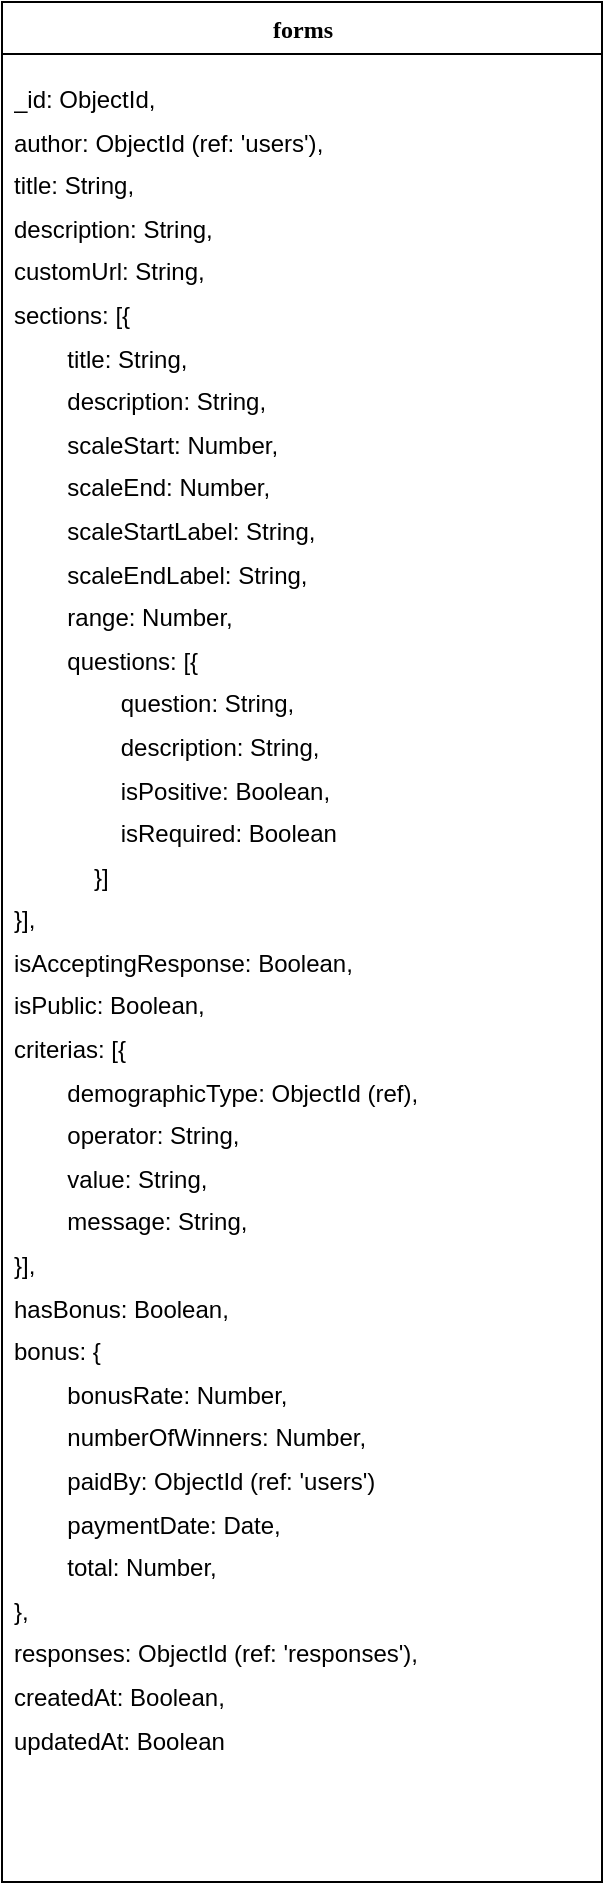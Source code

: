 <mxfile version="18.0.6" type="device"><diagram id="eoaCvppvvit7alb5Mez8" name="Page-1"><mxGraphModel dx="1008" dy="446" grid="1" gridSize="10" guides="1" tooltips="1" connect="1" arrows="1" fold="1" page="1" pageScale="1" pageWidth="850" pageHeight="1100" math="0" shadow="0"><root><mxCell id="0"/><mxCell id="1" parent="0"/><mxCell id="cNqKXNno-iUOt3f81liQ-1" value="forms" style="swimlane;html=1;fontStyle=1;align=center;verticalAlign=top;childLayout=stackLayout;horizontal=1;startSize=26;horizontalStack=0;resizeParent=1;resizeLast=0;collapsible=1;marginBottom=0;swimlaneFillColor=#ffffff;rounded=0;shadow=0;comic=0;labelBackgroundColor=none;strokeWidth=1;fillColor=none;fontFamily=Verdana;fontSize=12" parent="1" vertex="1"><mxGeometry x="150" y="210" width="300" height="940" as="geometry"/></mxCell><mxCell id="cNqKXNno-iUOt3f81liQ-2" value="&lt;p style=&quot;line-height: 0.8&quot;&gt;_id: ObjectId,&lt;/p&gt;&lt;p style=&quot;line-height: 0.8&quot;&gt;author: ObjectId (ref: 'users')&lt;span&gt;,&lt;/span&gt;&lt;/p&gt;&lt;p style=&quot;line-height: 0.8&quot;&gt;&lt;span&gt;title: String,&lt;/span&gt;&lt;/p&gt;&lt;p style=&quot;line-height: 0.8&quot;&gt;&lt;span&gt;description: String,&lt;/span&gt;&lt;/p&gt;&lt;p style=&quot;line-height: 0.8&quot;&gt;&lt;span&gt;customUrl: String,&lt;/span&gt;&lt;/p&gt;&lt;p style=&quot;line-height: 0.8&quot;&gt;&lt;span&gt;sections: [{&lt;/span&gt;&lt;/p&gt;&lt;p style=&quot;line-height: 0.8&quot;&gt;&lt;span style=&quot;background-color: initial;&quot;&gt;&lt;span style=&quot;white-space: pre;&quot;&gt;&#9;&lt;/span&gt;title: String,&lt;/span&gt;&lt;/p&gt;&lt;p style=&quot;line-height: 0.8&quot;&gt;&lt;span style=&quot;background-color: initial;&quot;&gt;&lt;span style=&quot;white-space: pre;&quot;&gt;&#9;&lt;/span&gt;description: String,&lt;/span&gt;&lt;/p&gt;&lt;p style=&quot;line-height: 0.8&quot;&gt;&lt;span style=&quot;background-color: initial;&quot;&gt;&lt;span style=&quot;white-space: pre;&quot;&gt;&#9;&lt;/span&gt;scaleStart: Number,&lt;/span&gt;&lt;/p&gt;&lt;p style=&quot;line-height: 0.8&quot;&gt;&lt;span style=&quot;background-color: initial;&quot;&gt;&lt;span style=&quot;white-space: pre;&quot;&gt;&#9;&lt;/span&gt;scaleEnd: Number,&lt;/span&gt;&lt;/p&gt;&lt;p style=&quot;line-height: 0.8&quot;&gt;&lt;span style=&quot;background-color: initial;&quot;&gt;&lt;span style=&quot;white-space: pre;&quot;&gt;&#9;&lt;/span&gt;scaleStartLabel: String,&lt;/span&gt;&lt;/p&gt;&lt;p style=&quot;line-height: 0.8&quot;&gt;&lt;span style=&quot;background-color: initial;&quot;&gt;&lt;span style=&quot;white-space: pre;&quot;&gt;&#9;&lt;/span&gt;scaleEndLabel: String,&lt;/span&gt;&lt;/p&gt;&lt;p style=&quot;line-height: 0.8&quot;&gt;&lt;span style=&quot;background-color: initial;&quot;&gt;&lt;span style=&quot;white-space: pre;&quot;&gt;&#9;&lt;/span&gt;range: Number,&lt;/span&gt;&lt;/p&gt;&lt;p style=&quot;line-height: 0.8&quot;&gt;&lt;span style=&quot;&quot;&gt;&#9;&lt;/span&gt;&lt;span style=&quot;white-space: pre;&quot;&gt;&#9;&lt;/span&gt;questions: [{&lt;/p&gt;&lt;p style=&quot;line-height: 0.8&quot;&gt;&lt;span style=&quot;background-color: initial;&quot;&gt;&lt;span style=&quot;white-space: pre;&quot;&gt;&#9;&lt;/span&gt;&lt;span style=&quot;white-space: pre;&quot;&gt;&#9;&lt;/span&gt;q&lt;/span&gt;&lt;span style=&quot;background-color: initial;&quot;&gt;uestion: String,&lt;/span&gt;&lt;/p&gt;&lt;p style=&quot;line-height: 0.8&quot;&gt;&lt;span style=&quot;background-color: initial;&quot;&gt;&lt;span style=&quot;white-space: pre;&quot;&gt;&#9;&lt;/span&gt;&lt;span style=&quot;white-space: pre;&quot;&gt;&#9;&lt;/span&gt;description: String,&lt;/span&gt;&lt;/p&gt;&lt;p style=&quot;line-height: 0.8&quot;&gt;&lt;span style=&quot;background-color: initial;&quot;&gt;&lt;span style=&quot;white-space: pre;&quot;&gt;&#9;&lt;/span&gt;&lt;span style=&quot;white-space: pre;&quot;&gt;&#9;&lt;/span&gt;isPositive: Boolean,&lt;/span&gt;&lt;/p&gt;&lt;p style=&quot;line-height: 0.8&quot;&gt;&lt;span style=&quot;background-color: initial;&quot;&gt;&lt;span style=&quot;white-space: pre;&quot;&gt;&#9;&lt;/span&gt;&lt;span style=&quot;white-space: pre;&quot;&gt;&#9;&lt;/span&gt;isRequired: Boolean&lt;/span&gt;&lt;/p&gt;&lt;blockquote style=&quot;margin: 0 0 0 40px ; border: none ; padding: 0px&quot;&gt;&lt;p style=&quot;line-height: 0.8&quot;&gt;}]&lt;/p&gt;&lt;/blockquote&gt;&lt;p style=&quot;line-height: 0.8&quot;&gt;&lt;span&gt;}],&lt;/span&gt;&lt;/p&gt;&lt;p style=&quot;line-height: 0.8&quot;&gt;&lt;span&gt;isAcceptingResponse: Boolean,&lt;/span&gt;&lt;/p&gt;&lt;p style=&quot;line-height: 0.8&quot;&gt;&lt;span&gt;isPublic: Boolean,&lt;/span&gt;&lt;/p&gt;&lt;p style=&quot;line-height: 0.8&quot;&gt;&lt;span&gt;criterias: [{&lt;/span&gt;&lt;/p&gt;&lt;p style=&quot;line-height: 0.8&quot;&gt;&lt;span&gt;&lt;span style=&quot;&quot;&gt;&#9;&lt;/span&gt;&lt;span style=&quot;white-space: pre;&quot;&gt;&#9;&lt;/span&gt;demographicType: ObjectId (ref),&lt;/span&gt;&lt;/p&gt;&lt;p style=&quot;line-height: 0.8&quot;&gt;&lt;span style=&quot;background-color: initial;&quot;&gt;&lt;span style=&quot;white-space: pre;&quot;&gt;&#9;&lt;/span&gt;&lt;/span&gt;&lt;span style=&quot;background-color: initial;&quot;&gt;operator: String,&lt;/span&gt;&lt;/p&gt;&lt;p style=&quot;line-height: 0.8&quot;&gt;&lt;span&gt;&lt;span style=&quot;&quot;&gt;&#9;&lt;/span&gt;&lt;span style=&quot;white-space: pre;&quot;&gt;&#9;&lt;/span&gt;value: String,&lt;/span&gt;&lt;/p&gt;&lt;p style=&quot;line-height: 0.8&quot;&gt;&lt;span&gt;&lt;span style=&quot;white-space: pre;&quot;&gt;&#9;&lt;/span&gt;message: String,&lt;br&gt;&lt;/span&gt;&lt;/p&gt;&lt;p style=&quot;line-height: 0.8&quot;&gt;&lt;span&gt;}],&lt;/span&gt;&lt;/p&gt;&lt;p style=&quot;line-height: 0.8&quot;&gt;&lt;span&gt;hasBonus&lt;/span&gt;&lt;span style=&quot;background-color: initial;&quot;&gt;: Boolean,&lt;/span&gt;&lt;/p&gt;&lt;p style=&quot;line-height: 0.8&quot;&gt;&lt;span&gt;bonus: {&lt;/span&gt;&lt;/p&gt;&lt;p style=&quot;line-height: 0.8&quot;&gt;&lt;span&gt;&lt;span style=&quot;white-space: pre;&quot;&gt;&#9;&lt;/span&gt;bonusRate: Number,&lt;br&gt;&lt;/span&gt;&lt;/p&gt;&lt;p style=&quot;line-height: 0.8&quot;&gt;&lt;span&gt;&lt;span style=&quot;white-space: pre;&quot;&gt;&#9;&lt;/span&gt;numberOfWinners: Number,&lt;br&gt;&lt;/span&gt;&lt;/p&gt;&lt;p style=&quot;line-height: 0.8&quot;&gt;&lt;span&gt;&lt;span style=&quot;white-space: pre;&quot;&gt;&#9;&lt;/span&gt;paidBy: ObjectId (ref: 'users')&lt;br&gt;&lt;/span&gt;&lt;/p&gt;&lt;p style=&quot;line-height: 0.8&quot;&gt;&lt;span&gt;&lt;span style=&quot;white-space: pre;&quot;&gt;&#9;&lt;/span&gt;paymentDate: Date,&lt;br&gt;&lt;/span&gt;&lt;/p&gt;&lt;p style=&quot;line-height: 0.8&quot;&gt;&lt;span&gt;&lt;span style=&quot;white-space: pre;&quot;&gt;&#9;&lt;/span&gt;total: Number,&lt;br&gt;&lt;/span&gt;&lt;/p&gt;&lt;p style=&quot;line-height: 0.8&quot;&gt;&lt;span&gt;},&lt;/span&gt;&lt;/p&gt;&lt;p style=&quot;line-height: 0.8&quot;&gt;responses: ObjectId (ref: 'responses'),&lt;/p&gt;&lt;p style=&quot;line-height: 0.8&quot;&gt;createdAt: Boolean,&lt;/p&gt;&lt;p style=&quot;line-height: 0.8&quot;&gt;updatedAt: Boolean&lt;/p&gt;" style="text;html=1;strokeColor=none;fillColor=none;align=left;verticalAlign=top;spacingLeft=4;spacingRight=4;whiteSpace=wrap;overflow=hidden;rotatable=0;points=[[0,0.5],[1,0.5]];portConstraint=eastwest;" parent="cNqKXNno-iUOt3f81liQ-1" vertex="1"><mxGeometry y="26" width="300" height="914" as="geometry"/></mxCell></root></mxGraphModel></diagram></mxfile>